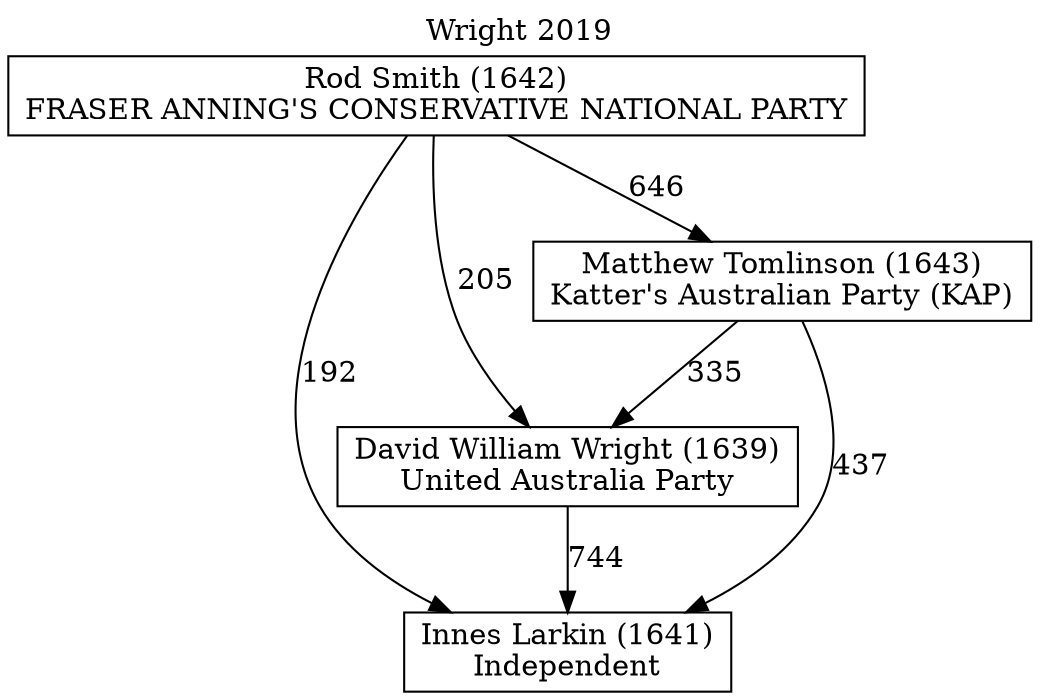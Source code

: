 // House preference flow
digraph "Innes Larkin (1641)_Wright_2019" {
	graph [label="Wright 2019" labelloc=t mclimit=10]
	node [shape=box]
	"Innes Larkin (1641)" [label="Innes Larkin (1641)
Independent"]
	"David William Wright (1639)" [label="David William Wright (1639)
United Australia Party"]
	"Matthew Tomlinson (1643)" [label="Matthew Tomlinson (1643)
Katter's Australian Party (KAP)"]
	"Rod Smith (1642)" [label="Rod Smith (1642)
FRASER ANNING'S CONSERVATIVE NATIONAL PARTY"]
	"David William Wright (1639)" -> "Innes Larkin (1641)" [label=744]
	"Matthew Tomlinson (1643)" -> "David William Wright (1639)" [label=335]
	"Rod Smith (1642)" -> "Matthew Tomlinson (1643)" [label=646]
	"Matthew Tomlinson (1643)" -> "Innes Larkin (1641)" [label=437]
	"Rod Smith (1642)" -> "Innes Larkin (1641)" [label=192]
	"Rod Smith (1642)" -> "David William Wright (1639)" [label=205]
}
